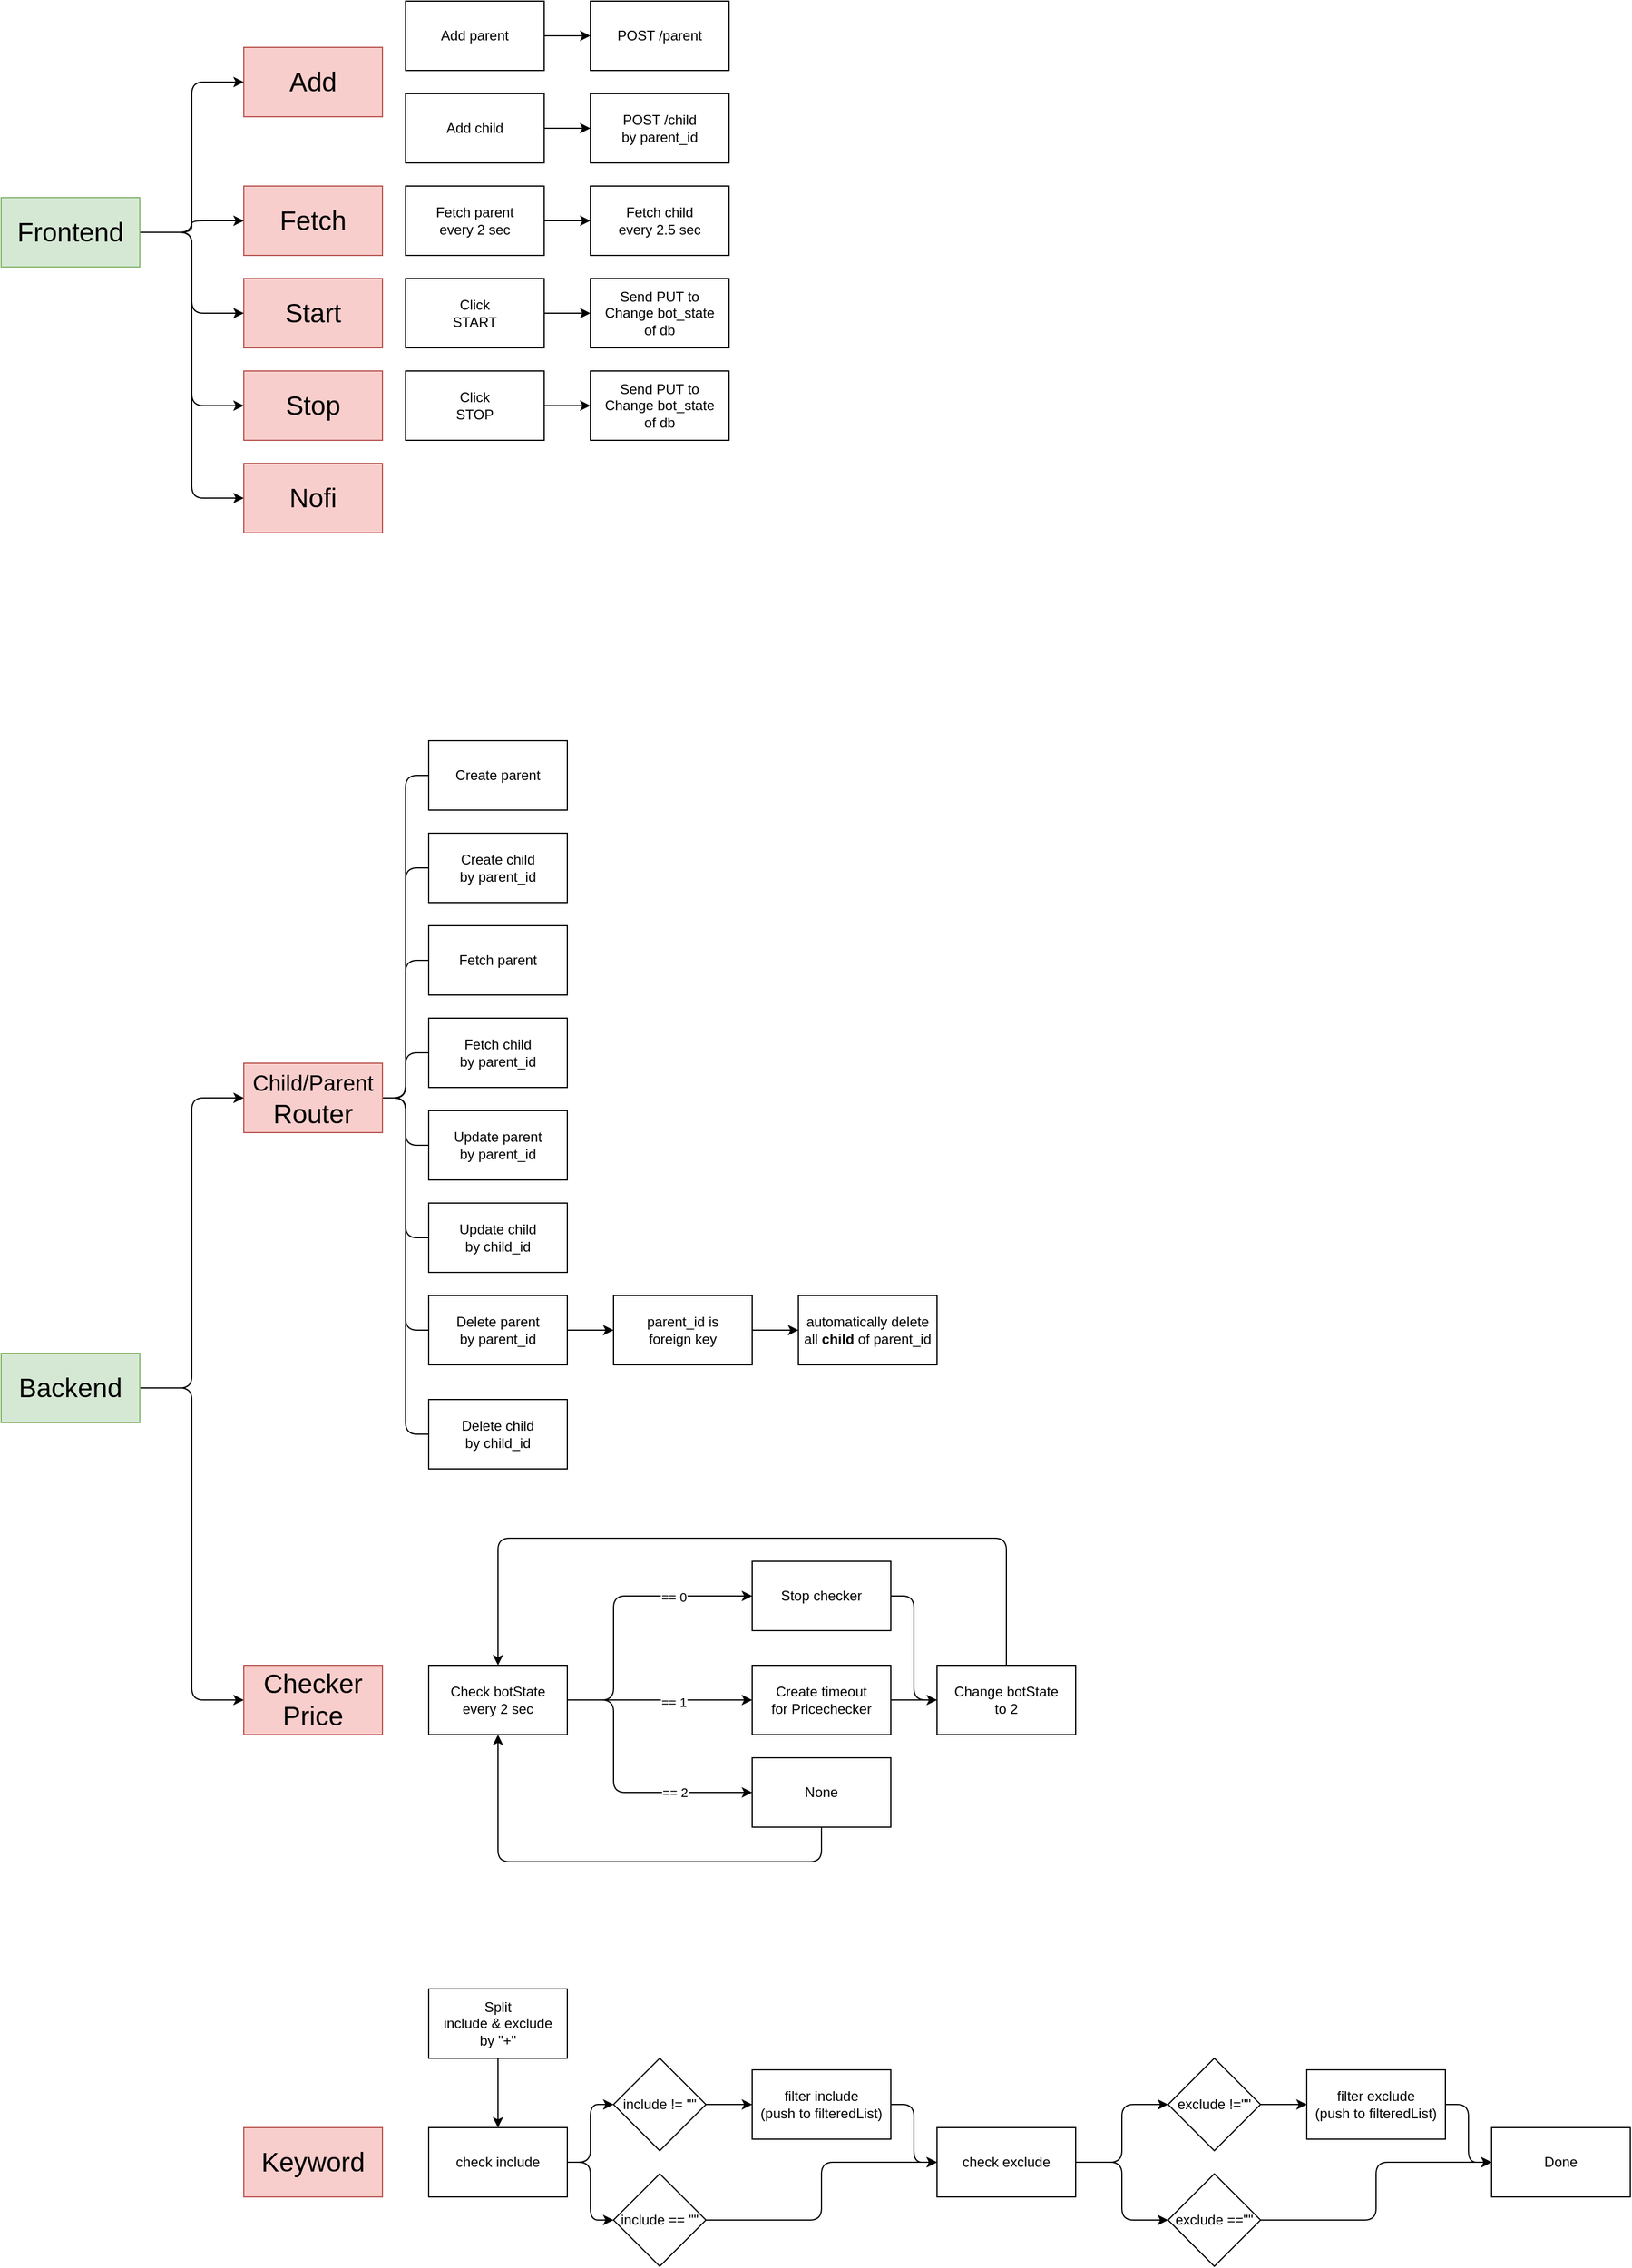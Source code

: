 <mxfile>
    <diagram id="gCZHwYNPTszSSE4XXJvn" name="Page-1">
        <mxGraphModel dx="2024" dy="626" grid="1" gridSize="10" guides="1" tooltips="1" connect="1" arrows="1" fold="1" page="1" pageScale="1" pageWidth="827" pageHeight="1169" math="0" shadow="0">
            <root>
                <mxCell id="0"/>
                <mxCell id="1" parent="0"/>
                <mxCell id="136" value="" style="edgeStyle=none;html=1;" parent="1" source="2" target="135" edge="1">
                    <mxGeometry relative="1" as="geometry"/>
                </mxCell>
                <mxCell id="2" value="Add child" style="rounded=0;whiteSpace=wrap;html=1;" parent="1" vertex="1">
                    <mxGeometry x="60" y="330" width="120" height="60" as="geometry"/>
                </mxCell>
                <mxCell id="11" value="Add" style="text;html=1;strokeColor=#b85450;fillColor=#f8cecc;align=center;verticalAlign=middle;whiteSpace=wrap;rounded=0;fontSize=23;" parent="1" vertex="1">
                    <mxGeometry x="-80" y="290" width="120" height="60" as="geometry"/>
                </mxCell>
                <mxCell id="23" value="Fetch" style="text;html=1;strokeColor=#b85450;fillColor=#f8cecc;align=center;verticalAlign=middle;whiteSpace=wrap;rounded=0;fontSize=23;" parent="1" vertex="1">
                    <mxGeometry x="-80" y="410" width="120" height="60" as="geometry"/>
                </mxCell>
                <mxCell id="26" style="edgeStyle=none;html=1;entryX=0;entryY=0.5;entryDx=0;entryDy=0;fontSize=12;" parent="1" source="24" target="25" edge="1">
                    <mxGeometry relative="1" as="geometry"/>
                </mxCell>
                <mxCell id="24" value="Click &lt;br&gt;START" style="rounded=0;whiteSpace=wrap;html=1;fontSize=12;" parent="1" vertex="1">
                    <mxGeometry x="60" y="490" width="120" height="60" as="geometry"/>
                </mxCell>
                <mxCell id="25" value="Send PUT to&lt;br style=&quot;border-color: var(--border-color);&quot;&gt;Change bot_state&lt;br&gt;of db" style="rounded=0;whiteSpace=wrap;html=1;fontSize=12;" parent="1" vertex="1">
                    <mxGeometry x="220" y="490" width="120" height="60" as="geometry"/>
                </mxCell>
                <mxCell id="46" value="" style="edgeStyle=orthogonalEdgeStyle;rounded=0;html=1;fontSize=12;" parent="1" source="32" target="45" edge="1">
                    <mxGeometry relative="1" as="geometry"/>
                </mxCell>
                <mxCell id="32" value="Click&lt;br&gt;STOP" style="rounded=0;whiteSpace=wrap;html=1;fontSize=12;" parent="1" vertex="1">
                    <mxGeometry x="60" y="570" width="120" height="60" as="geometry"/>
                </mxCell>
                <mxCell id="130" value="" style="edgeStyle=none;html=1;" parent="1" source="34" target="128" edge="1">
                    <mxGeometry relative="1" as="geometry"/>
                </mxCell>
                <mxCell id="34" value="Fetch parent&lt;br&gt;every 2 sec" style="rounded=0;whiteSpace=wrap;html=1;fontSize=12;" parent="1" vertex="1">
                    <mxGeometry x="60" y="410" width="120" height="60" as="geometry"/>
                </mxCell>
                <mxCell id="44" value="Start" style="text;html=1;strokeColor=#b85450;fillColor=#f8cecc;align=center;verticalAlign=middle;whiteSpace=wrap;rounded=0;fontSize=23;" parent="1" vertex="1">
                    <mxGeometry x="-80" y="490" width="120" height="60" as="geometry"/>
                </mxCell>
                <mxCell id="45" value="Send PUT to&lt;br&gt;Change bot_state&lt;br&gt;of db" style="rounded=0;whiteSpace=wrap;html=1;fontSize=12;" parent="1" vertex="1">
                    <mxGeometry x="220" y="570" width="120" height="60" as="geometry"/>
                </mxCell>
                <mxCell id="51" value="Stop" style="text;html=1;strokeColor=#b85450;fillColor=#f8cecc;align=center;verticalAlign=middle;whiteSpace=wrap;rounded=0;fontSize=23;" parent="1" vertex="1">
                    <mxGeometry x="-80" y="570" width="120" height="60" as="geometry"/>
                </mxCell>
                <mxCell id="75" style="edgeStyle=orthogonalEdgeStyle;html=1;exitX=1;exitY=0.5;exitDx=0;exitDy=0;entryX=0;entryY=0.5;entryDx=0;entryDy=0;endArrow=none;endFill=0;" parent="1" source="59" target="73" edge="1">
                    <mxGeometry relative="1" as="geometry"/>
                </mxCell>
                <mxCell id="76" style="edgeStyle=orthogonalEdgeStyle;html=1;exitX=1;exitY=0.5;exitDx=0;exitDy=0;entryX=0;entryY=0.5;entryDx=0;entryDy=0;endArrow=none;endFill=0;" parent="1" source="59" target="74" edge="1">
                    <mxGeometry relative="1" as="geometry"/>
                </mxCell>
                <mxCell id="80" style="edgeStyle=orthogonalEdgeStyle;html=1;exitX=1;exitY=0.5;exitDx=0;exitDy=0;entryX=0;entryY=0.5;entryDx=0;entryDy=0;endArrow=none;endFill=0;" parent="1" source="59" target="77" edge="1">
                    <mxGeometry relative="1" as="geometry"/>
                </mxCell>
                <mxCell id="81" style="edgeStyle=orthogonalEdgeStyle;html=1;exitX=1;exitY=0.5;exitDx=0;exitDy=0;entryX=0;entryY=0.5;entryDx=0;entryDy=0;endArrow=none;endFill=0;" parent="1" source="59" target="78" edge="1">
                    <mxGeometry relative="1" as="geometry"/>
                </mxCell>
                <mxCell id="148" style="edgeStyle=orthogonalEdgeStyle;html=1;exitX=1;exitY=0.5;exitDx=0;exitDy=0;entryX=0;entryY=0.5;entryDx=0;entryDy=0;endArrow=none;endFill=0;" parent="1" source="59" target="147" edge="1">
                    <mxGeometry relative="1" as="geometry"/>
                </mxCell>
                <mxCell id="150" style="edgeStyle=orthogonalEdgeStyle;html=1;exitX=1;exitY=0.5;exitDx=0;exitDy=0;entryX=0;entryY=0.5;entryDx=0;entryDy=0;endArrow=none;endFill=0;" parent="1" source="59" target="149" edge="1">
                    <mxGeometry relative="1" as="geometry"/>
                </mxCell>
                <mxCell id="153" style="edgeStyle=orthogonalEdgeStyle;html=1;exitX=1;exitY=0.5;exitDx=0;exitDy=0;entryX=0;entryY=0.5;entryDx=0;entryDy=0;endArrow=none;endFill=0;" parent="1" source="59" target="152" edge="1">
                    <mxGeometry relative="1" as="geometry"/>
                </mxCell>
                <mxCell id="154" style="edgeStyle=orthogonalEdgeStyle;html=1;exitX=1;exitY=0.5;exitDx=0;exitDy=0;entryX=0;entryY=0.5;entryDx=0;entryDy=0;endArrow=none;endFill=0;" parent="1" source="59" target="151" edge="1">
                    <mxGeometry relative="1" as="geometry"/>
                </mxCell>
                <mxCell id="59" value="&lt;font style=&quot;font-size: 19px;&quot;&gt;Child/Parent&lt;br&gt;&lt;/font&gt;Router" style="text;html=1;strokeColor=#b85450;fillColor=#f8cecc;align=center;verticalAlign=middle;whiteSpace=wrap;rounded=0;fontSize=23;" parent="1" vertex="1">
                    <mxGeometry x="-80" y="1169" width="120" height="60" as="geometry"/>
                </mxCell>
                <mxCell id="73" value="Update parent&lt;br&gt;by parent_id" style="rounded=0;whiteSpace=wrap;html=1;fontSize=12;" parent="1" vertex="1">
                    <mxGeometry x="80" y="1210" width="120" height="60" as="geometry"/>
                </mxCell>
                <mxCell id="74" value="Update child&lt;br&gt;by child_id" style="rounded=0;whiteSpace=wrap;html=1;fontSize=12;" parent="1" vertex="1">
                    <mxGeometry x="80" y="1290" width="120" height="60" as="geometry"/>
                </mxCell>
                <mxCell id="88" value="" style="edgeStyle=orthogonalEdgeStyle;html=1;endArrow=classic;endFill=1;" parent="1" source="77" target="87" edge="1">
                    <mxGeometry relative="1" as="geometry"/>
                </mxCell>
                <mxCell id="77" value="Delete parent&lt;br&gt;by parent_id" style="rounded=0;whiteSpace=wrap;html=1;fontSize=12;" parent="1" vertex="1">
                    <mxGeometry x="80" y="1370" width="120" height="60" as="geometry"/>
                </mxCell>
                <mxCell id="78" value="Delete child&lt;br&gt;by child_id" style="rounded=0;whiteSpace=wrap;html=1;fontSize=12;" parent="1" vertex="1">
                    <mxGeometry x="80" y="1460" width="120" height="60" as="geometry"/>
                </mxCell>
                <mxCell id="102" style="edgeStyle=orthogonalEdgeStyle;html=1;exitX=1;exitY=0.5;exitDx=0;exitDy=0;entryX=0;entryY=0.5;entryDx=0;entryDy=0;" parent="1" source="87" target="101" edge="1">
                    <mxGeometry relative="1" as="geometry"/>
                </mxCell>
                <mxCell id="87" value="parent_id is &lt;br&gt;foreign key" style="rounded=0;whiteSpace=wrap;html=1;fontSize=12;" parent="1" vertex="1">
                    <mxGeometry x="240" y="1370" width="120" height="60" as="geometry"/>
                </mxCell>
                <mxCell id="101" value="automatically delete&lt;br&gt;all &lt;b&gt;child &lt;/b&gt;of parent_id" style="rounded=0;whiteSpace=wrap;html=1;fontSize=12;" parent="1" vertex="1">
                    <mxGeometry x="400" y="1370" width="120" height="60" as="geometry"/>
                </mxCell>
                <mxCell id="103" value="Checker&lt;br&gt;Price" style="text;html=1;strokeColor=#b85450;fillColor=#f8cecc;align=center;verticalAlign=middle;whiteSpace=wrap;rounded=0;fontSize=23;" parent="1" vertex="1">
                    <mxGeometry x="-80" y="1690" width="120" height="60" as="geometry"/>
                </mxCell>
                <mxCell id="108" style="edgeStyle=orthogonalEdgeStyle;html=1;exitX=1;exitY=0.5;exitDx=0;exitDy=0;entryX=0;entryY=0.5;entryDx=0;entryDy=0;" parent="1" source="104" target="105" edge="1">
                    <mxGeometry relative="1" as="geometry">
                        <Array as="points">
                            <mxPoint x="240" y="1720"/>
                            <mxPoint x="240" y="1630"/>
                        </Array>
                    </mxGeometry>
                </mxCell>
                <mxCell id="112" value="== 0" style="edgeLabel;html=1;align=center;verticalAlign=middle;resizable=0;points=[];" parent="108" vertex="1" connectable="0">
                    <mxGeometry x="0.45" y="-1" relative="1" as="geometry">
                        <mxPoint as="offset"/>
                    </mxGeometry>
                </mxCell>
                <mxCell id="109" style="edgeStyle=orthogonalEdgeStyle;html=1;exitX=1;exitY=0.5;exitDx=0;exitDy=0;entryX=0;entryY=0.5;entryDx=0;entryDy=0;" parent="1" source="104" target="106" edge="1">
                    <mxGeometry relative="1" as="geometry">
                        <Array as="points">
                            <mxPoint x="270" y="1720"/>
                            <mxPoint x="270" y="1720"/>
                        </Array>
                    </mxGeometry>
                </mxCell>
                <mxCell id="111" value="== 1" style="edgeLabel;html=1;align=center;verticalAlign=middle;resizable=0;points=[];" parent="109" vertex="1" connectable="0">
                    <mxGeometry x="0.15" y="-2" relative="1" as="geometry">
                        <mxPoint as="offset"/>
                    </mxGeometry>
                </mxCell>
                <mxCell id="110" style="edgeStyle=orthogonalEdgeStyle;html=1;exitX=1;exitY=0.5;exitDx=0;exitDy=0;entryX=0;entryY=0.5;entryDx=0;entryDy=0;" parent="1" source="104" target="107" edge="1">
                    <mxGeometry relative="1" as="geometry">
                        <Array as="points">
                            <mxPoint x="240" y="1720"/>
                            <mxPoint x="240" y="1800"/>
                        </Array>
                    </mxGeometry>
                </mxCell>
                <mxCell id="114" value="== 2" style="edgeLabel;html=1;align=center;verticalAlign=middle;resizable=0;points=[];" parent="110" vertex="1" connectable="0">
                    <mxGeometry x="0.439" relative="1" as="geometry">
                        <mxPoint as="offset"/>
                    </mxGeometry>
                </mxCell>
                <mxCell id="104" value="Check botState&lt;br&gt;every 2 sec" style="rounded=0;whiteSpace=wrap;html=1;fontSize=12;" parent="1" vertex="1">
                    <mxGeometry x="80" y="1690" width="120" height="60" as="geometry"/>
                </mxCell>
                <mxCell id="155" style="edgeStyle=orthogonalEdgeStyle;html=1;exitX=1;exitY=0.5;exitDx=0;exitDy=0;entryX=0;entryY=0.5;entryDx=0;entryDy=0;fontSize=19;endArrow=none;endFill=0;" parent="1" source="105" target="116" edge="1">
                    <mxGeometry relative="1" as="geometry"/>
                </mxCell>
                <mxCell id="105" value="Stop checker" style="rounded=0;whiteSpace=wrap;html=1;fontSize=12;" parent="1" vertex="1">
                    <mxGeometry x="360" y="1600" width="120" height="60" as="geometry"/>
                </mxCell>
                <mxCell id="117" style="edgeStyle=orthogonalEdgeStyle;html=1;exitX=1;exitY=0.5;exitDx=0;exitDy=0;entryX=0;entryY=0.5;entryDx=0;entryDy=0;" parent="1" source="106" target="116" edge="1">
                    <mxGeometry relative="1" as="geometry"/>
                </mxCell>
                <mxCell id="106" value="Create timeout&lt;br&gt;for Pricechecker" style="rounded=0;whiteSpace=wrap;html=1;fontSize=12;" parent="1" vertex="1">
                    <mxGeometry x="360" y="1690" width="120" height="60" as="geometry"/>
                </mxCell>
                <mxCell id="123" style="edgeStyle=elbowEdgeStyle;elbow=vertical;html=1;exitX=0.5;exitY=1;exitDx=0;exitDy=0;entryX=0.5;entryY=1;entryDx=0;entryDy=0;" parent="1" source="107" target="104" edge="1">
                    <mxGeometry relative="1" as="geometry">
                        <Array as="points">
                            <mxPoint x="190" y="1860"/>
                        </Array>
                    </mxGeometry>
                </mxCell>
                <mxCell id="107" value="None" style="rounded=0;whiteSpace=wrap;html=1;fontSize=12;" parent="1" vertex="1">
                    <mxGeometry x="360" y="1770" width="120" height="60" as="geometry"/>
                </mxCell>
                <mxCell id="124" style="edgeStyle=elbowEdgeStyle;elbow=vertical;html=1;exitX=0.5;exitY=0;exitDx=0;exitDy=0;entryX=0.5;entryY=0;entryDx=0;entryDy=0;" parent="1" source="116" target="104" edge="1">
                    <mxGeometry relative="1" as="geometry">
                        <Array as="points">
                            <mxPoint x="260" y="1580"/>
                        </Array>
                    </mxGeometry>
                </mxCell>
                <mxCell id="116" value="Change botState&lt;br&gt;to 2" style="rounded=0;whiteSpace=wrap;html=1;fontSize=12;" parent="1" vertex="1">
                    <mxGeometry x="520" y="1690" width="120" height="60" as="geometry"/>
                </mxCell>
                <mxCell id="128" value="Fetch child&lt;br&gt;every 2.5 sec" style="rounded=0;whiteSpace=wrap;html=1;fontSize=12;" parent="1" vertex="1">
                    <mxGeometry x="220" y="410" width="120" height="60" as="geometry"/>
                </mxCell>
                <mxCell id="133" value="" style="edgeStyle=none;html=1;" parent="1" source="131" target="132" edge="1">
                    <mxGeometry relative="1" as="geometry"/>
                </mxCell>
                <mxCell id="131" value="Add parent" style="rounded=0;whiteSpace=wrap;html=1;" parent="1" vertex="1">
                    <mxGeometry x="60" y="250" width="120" height="60" as="geometry"/>
                </mxCell>
                <mxCell id="132" value="POST /parent" style="rounded=0;whiteSpace=wrap;html=1;" parent="1" vertex="1">
                    <mxGeometry x="220" y="250" width="120" height="60" as="geometry"/>
                </mxCell>
                <mxCell id="135" value="POST /child&lt;br&gt;by parent_id" style="rounded=0;whiteSpace=wrap;html=1;" parent="1" vertex="1">
                    <mxGeometry x="220" y="330" width="120" height="60" as="geometry"/>
                </mxCell>
                <mxCell id="138" style="edgeStyle=orthogonalEdgeStyle;html=1;entryX=0;entryY=0.5;entryDx=0;entryDy=0;" parent="1" source="137" target="11" edge="1">
                    <mxGeometry relative="1" as="geometry"/>
                </mxCell>
                <mxCell id="139" style="edgeStyle=orthogonalEdgeStyle;html=1;exitX=1;exitY=0.5;exitDx=0;exitDy=0;entryX=0;entryY=0.5;entryDx=0;entryDy=0;" parent="1" source="137" target="23" edge="1">
                    <mxGeometry relative="1" as="geometry"/>
                </mxCell>
                <mxCell id="140" style="edgeStyle=orthogonalEdgeStyle;html=1;exitX=1;exitY=0.5;exitDx=0;exitDy=0;entryX=0;entryY=0.5;entryDx=0;entryDy=0;" parent="1" source="137" target="44" edge="1">
                    <mxGeometry relative="1" as="geometry"/>
                </mxCell>
                <mxCell id="141" style="edgeStyle=orthogonalEdgeStyle;html=1;exitX=1;exitY=0.5;exitDx=0;exitDy=0;entryX=0;entryY=0.5;entryDx=0;entryDy=0;" parent="1" source="137" target="51" edge="1">
                    <mxGeometry relative="1" as="geometry"/>
                </mxCell>
                <mxCell id="143" style="edgeStyle=orthogonalEdgeStyle;html=1;exitX=1;exitY=0.5;exitDx=0;exitDy=0;entryX=0;entryY=0.5;entryDx=0;entryDy=0;" parent="1" source="137" target="142" edge="1">
                    <mxGeometry relative="1" as="geometry"/>
                </mxCell>
                <mxCell id="137" value="Frontend" style="text;html=1;strokeColor=#82b366;fillColor=#d5e8d4;align=center;verticalAlign=middle;whiteSpace=wrap;rounded=0;fontSize=23;" parent="1" vertex="1">
                    <mxGeometry x="-290" y="420" width="120" height="60" as="geometry"/>
                </mxCell>
                <mxCell id="142" value="Nofi" style="text;html=1;strokeColor=#b85450;fillColor=#f8cecc;align=center;verticalAlign=middle;whiteSpace=wrap;rounded=0;fontSize=23;" parent="1" vertex="1">
                    <mxGeometry x="-80" y="650" width="120" height="60" as="geometry"/>
                </mxCell>
                <mxCell id="145" style="edgeStyle=orthogonalEdgeStyle;html=1;exitX=1;exitY=0.5;exitDx=0;exitDy=0;entryX=0;entryY=0.5;entryDx=0;entryDy=0;" parent="1" source="144" target="59" edge="1">
                    <mxGeometry relative="1" as="geometry"/>
                </mxCell>
                <mxCell id="146" style="edgeStyle=orthogonalEdgeStyle;html=1;exitX=1;exitY=0.5;exitDx=0;exitDy=0;entryX=0;entryY=0.5;entryDx=0;entryDy=0;" parent="1" source="144" target="103" edge="1">
                    <mxGeometry relative="1" as="geometry"/>
                </mxCell>
                <mxCell id="144" value="Backend" style="text;html=1;strokeColor=#82b366;fillColor=#d5e8d4;align=center;verticalAlign=middle;whiteSpace=wrap;rounded=0;fontSize=23;" parent="1" vertex="1">
                    <mxGeometry x="-290" y="1420" width="120" height="60" as="geometry"/>
                </mxCell>
                <mxCell id="147" value="Create child&lt;br&gt;by parent_id" style="rounded=0;whiteSpace=wrap;html=1;fontSize=12;" parent="1" vertex="1">
                    <mxGeometry x="80" y="970" width="120" height="60" as="geometry"/>
                </mxCell>
                <mxCell id="149" value="Create parent" style="rounded=0;whiteSpace=wrap;html=1;fontSize=12;" parent="1" vertex="1">
                    <mxGeometry x="80" y="890" width="120" height="60" as="geometry"/>
                </mxCell>
                <mxCell id="151" value="Fetch child&lt;br&gt;by parent_id" style="rounded=0;whiteSpace=wrap;html=1;fontSize=12;" parent="1" vertex="1">
                    <mxGeometry x="80" y="1130" width="120" height="60" as="geometry"/>
                </mxCell>
                <mxCell id="152" value="Fetch parent" style="rounded=0;whiteSpace=wrap;html=1;fontSize=12;" parent="1" vertex="1">
                    <mxGeometry x="80" y="1050" width="120" height="60" as="geometry"/>
                </mxCell>
                <mxCell id="156" value="Keyword" style="text;html=1;strokeColor=#b85450;fillColor=#f8cecc;align=center;verticalAlign=middle;whiteSpace=wrap;rounded=0;fontSize=23;" vertex="1" parent="1">
                    <mxGeometry x="-80" y="2090" width="120" height="60" as="geometry"/>
                </mxCell>
                <mxCell id="185" style="edgeStyle=orthogonalEdgeStyle;html=1;exitX=1;exitY=0.5;exitDx=0;exitDy=0;entryX=0;entryY=0.5;entryDx=0;entryDy=0;endArrow=classic;endFill=1;" edge="1" parent="1" source="164" target="184">
                    <mxGeometry relative="1" as="geometry"/>
                </mxCell>
                <mxCell id="164" value="include != &quot;&quot;" style="rhombus;whiteSpace=wrap;html=1;" vertex="1" parent="1">
                    <mxGeometry x="240" y="2030" width="80" height="80" as="geometry"/>
                </mxCell>
                <mxCell id="193" style="edgeStyle=orthogonalEdgeStyle;html=1;exitX=1;exitY=0.5;exitDx=0;exitDy=0;entryX=0;entryY=0.5;entryDx=0;entryDy=0;endArrow=classic;endFill=1;" edge="1" parent="1" source="176" target="192">
                    <mxGeometry relative="1" as="geometry"/>
                </mxCell>
                <mxCell id="176" value="exclude !=&quot;&quot;" style="rhombus;whiteSpace=wrap;html=1;" vertex="1" parent="1">
                    <mxGeometry x="720" y="2030" width="80" height="80" as="geometry"/>
                </mxCell>
                <mxCell id="187" style="edgeStyle=orthogonalEdgeStyle;html=1;exitX=1;exitY=0.5;exitDx=0;exitDy=0;entryX=0;entryY=0.5;entryDx=0;entryDy=0;endArrow=classic;endFill=1;" edge="1" parent="1" source="179" target="186">
                    <mxGeometry relative="1" as="geometry"/>
                </mxCell>
                <mxCell id="179" value="include == &quot;&quot;" style="rhombus;whiteSpace=wrap;html=1;" vertex="1" parent="1">
                    <mxGeometry x="240" y="2130" width="80" height="80" as="geometry"/>
                </mxCell>
                <mxCell id="182" style="edgeStyle=orthogonalEdgeStyle;html=1;exitX=1;exitY=0.5;exitDx=0;exitDy=0;entryX=0;entryY=0.5;entryDx=0;entryDy=0;endArrow=classic;endFill=1;" edge="1" parent="1" source="181" target="164">
                    <mxGeometry relative="1" as="geometry"/>
                </mxCell>
                <mxCell id="183" style="edgeStyle=orthogonalEdgeStyle;html=1;exitX=1;exitY=0.5;exitDx=0;exitDy=0;entryX=0;entryY=0.5;entryDx=0;entryDy=0;endArrow=classic;endFill=1;" edge="1" parent="1" source="181" target="179">
                    <mxGeometry relative="1" as="geometry"/>
                </mxCell>
                <mxCell id="181" value="check include" style="rounded=0;whiteSpace=wrap;html=1;fontSize=12;" vertex="1" parent="1">
                    <mxGeometry x="80" y="2090" width="120" height="60" as="geometry"/>
                </mxCell>
                <mxCell id="188" style="edgeStyle=orthogonalEdgeStyle;html=1;exitX=1;exitY=0.5;exitDx=0;exitDy=0;entryX=0;entryY=0.5;entryDx=0;entryDy=0;endArrow=classic;endFill=1;" edge="1" parent="1" source="184" target="186">
                    <mxGeometry relative="1" as="geometry"/>
                </mxCell>
                <mxCell id="184" value="filter include&lt;br&gt;(push to filteredList)" style="rounded=0;whiteSpace=wrap;html=1;fontSize=12;" vertex="1" parent="1">
                    <mxGeometry x="360" y="2040" width="120" height="60" as="geometry"/>
                </mxCell>
                <mxCell id="190" style="edgeStyle=orthogonalEdgeStyle;html=1;exitX=1;exitY=0.5;exitDx=0;exitDy=0;entryX=0;entryY=0.5;entryDx=0;entryDy=0;endArrow=classic;endFill=1;" edge="1" parent="1" source="186" target="176">
                    <mxGeometry relative="1" as="geometry"/>
                </mxCell>
                <mxCell id="191" style="edgeStyle=orthogonalEdgeStyle;html=1;exitX=1;exitY=0.5;exitDx=0;exitDy=0;entryX=0;entryY=0.5;entryDx=0;entryDy=0;endArrow=classic;endFill=1;" edge="1" parent="1" source="186" target="189">
                    <mxGeometry relative="1" as="geometry"/>
                </mxCell>
                <mxCell id="186" value="check exclude" style="rounded=0;whiteSpace=wrap;html=1;fontSize=12;" vertex="1" parent="1">
                    <mxGeometry x="520" y="2090" width="120" height="60" as="geometry"/>
                </mxCell>
                <mxCell id="196" style="edgeStyle=orthogonalEdgeStyle;html=1;exitX=1;exitY=0.5;exitDx=0;exitDy=0;entryX=0;entryY=0.5;entryDx=0;entryDy=0;endArrow=classic;endFill=1;" edge="1" parent="1" source="189" target="194">
                    <mxGeometry relative="1" as="geometry"/>
                </mxCell>
                <mxCell id="189" value="exclude ==&quot;&quot;" style="rhombus;whiteSpace=wrap;html=1;" vertex="1" parent="1">
                    <mxGeometry x="720" y="2130" width="80" height="80" as="geometry"/>
                </mxCell>
                <mxCell id="195" style="edgeStyle=orthogonalEdgeStyle;html=1;exitX=1;exitY=0.5;exitDx=0;exitDy=0;entryX=0;entryY=0.5;entryDx=0;entryDy=0;endArrow=classic;endFill=1;" edge="1" parent="1" source="192" target="194">
                    <mxGeometry relative="1" as="geometry"/>
                </mxCell>
                <mxCell id="192" value="filter exclude&lt;br&gt;(push to filteredList)" style="rounded=0;whiteSpace=wrap;html=1;fontSize=12;" vertex="1" parent="1">
                    <mxGeometry x="840" y="2040" width="120" height="60" as="geometry"/>
                </mxCell>
                <mxCell id="194" value="Done" style="rounded=0;whiteSpace=wrap;html=1;fontSize=12;" vertex="1" parent="1">
                    <mxGeometry x="1000" y="2090" width="120" height="60" as="geometry"/>
                </mxCell>
                <mxCell id="199" style="edgeStyle=orthogonalEdgeStyle;html=1;exitX=0.5;exitY=1;exitDx=0;exitDy=0;entryX=0.5;entryY=0;entryDx=0;entryDy=0;endArrow=classic;endFill=1;" edge="1" parent="1" source="198" target="181">
                    <mxGeometry relative="1" as="geometry"/>
                </mxCell>
                <mxCell id="198" value="Split&lt;br&gt;include &amp;amp; exclude&lt;br&gt;by &quot;+&quot;" style="rounded=0;whiteSpace=wrap;html=1;fontSize=12;" vertex="1" parent="1">
                    <mxGeometry x="80" y="1970" width="120" height="60" as="geometry"/>
                </mxCell>
            </root>
        </mxGraphModel>
    </diagram>
</mxfile>